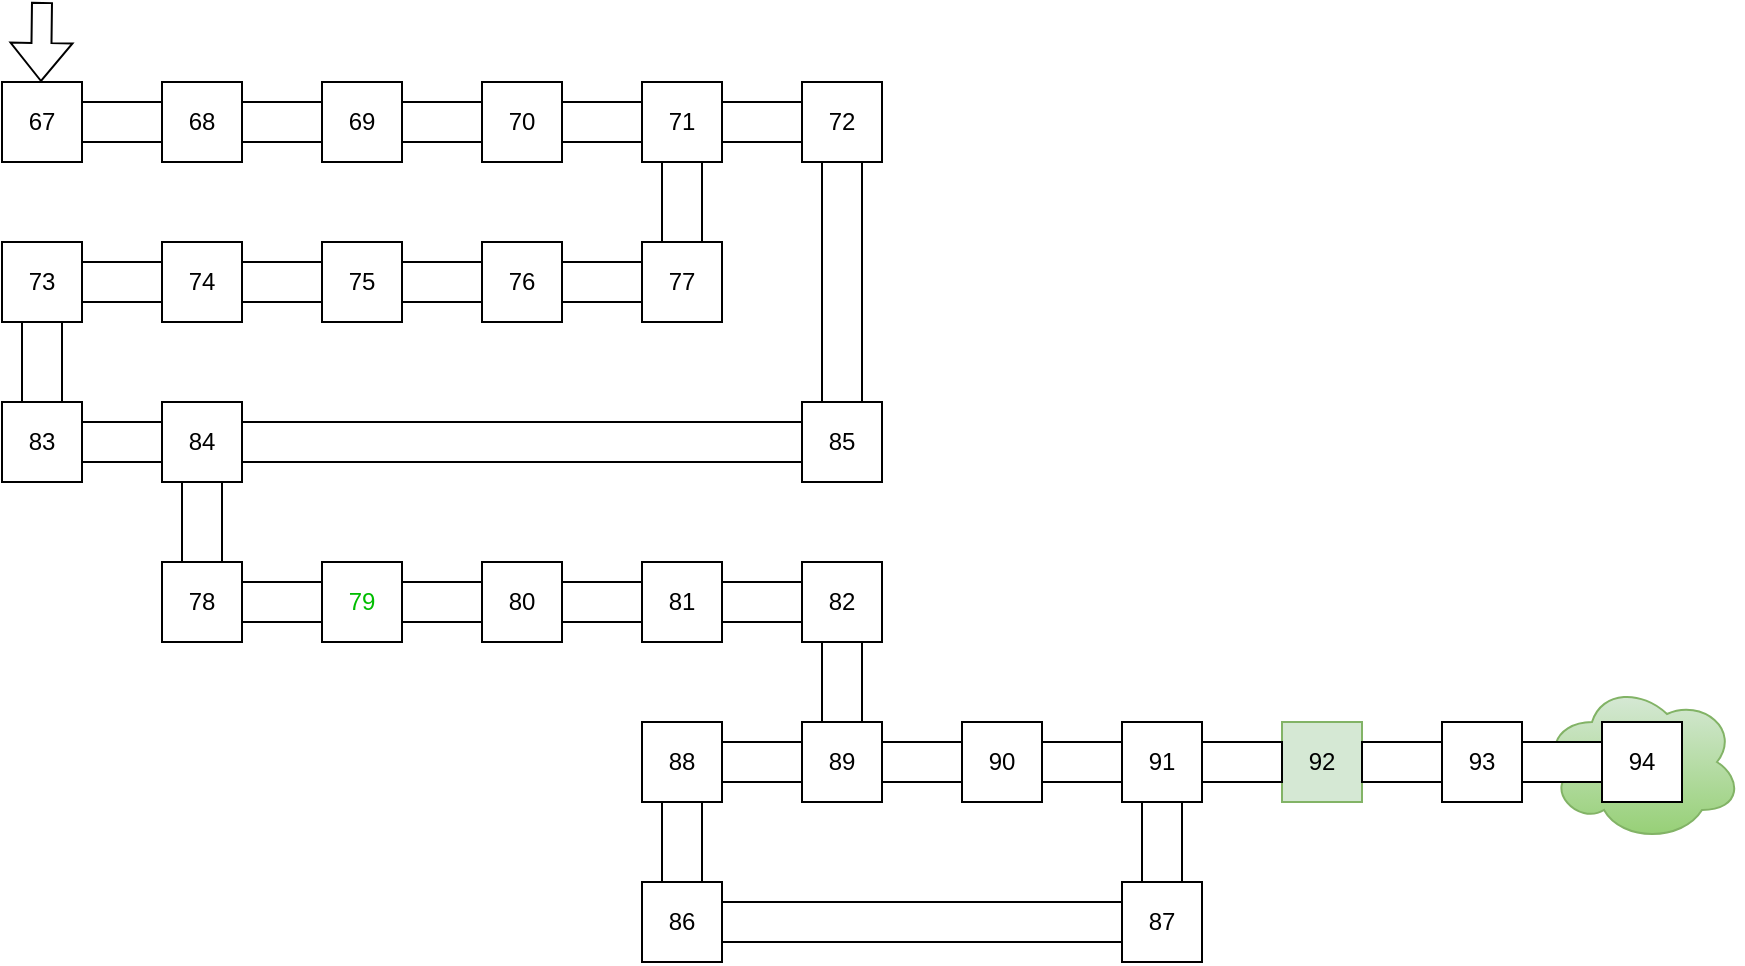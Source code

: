 <mxfile version="20.7.4" type="device"><diagram id="Y8nQ1RWzxwvZ7GXZuOPH" name="Page-1"><mxGraphModel dx="1160" dy="730" grid="1" gridSize="10" guides="1" tooltips="1" connect="1" arrows="1" fold="1" page="1" pageScale="1" pageWidth="850" pageHeight="1100" math="0" shadow="0"><root><mxCell id="0"/><mxCell id="1" parent="0"/><mxCell id="nUv0krqcC5N8Up3741jl-60" value="" style="ellipse;shape=cloud;whiteSpace=wrap;html=1;fillColor=#d5e8d4;gradientColor=#97d077;strokeColor=#82b366;" vertex="1" parent="1"><mxGeometry x="770" y="340" width="100" height="80" as="geometry"/></mxCell><mxCell id="nUv0krqcC5N8Up3741jl-1" value="67" style="rounded=0;whiteSpace=wrap;html=1;" vertex="1" parent="1"><mxGeometry y="40" width="40" height="40" as="geometry"/></mxCell><mxCell id="nUv0krqcC5N8Up3741jl-2" value="68" style="rounded=0;whiteSpace=wrap;html=1;" vertex="1" parent="1"><mxGeometry x="80" y="40" width="40" height="40" as="geometry"/></mxCell><mxCell id="nUv0krqcC5N8Up3741jl-3" value="69" style="rounded=0;whiteSpace=wrap;html=1;" vertex="1" parent="1"><mxGeometry x="160" y="40" width="40" height="40" as="geometry"/></mxCell><mxCell id="nUv0krqcC5N8Up3741jl-4" value="70" style="rounded=0;whiteSpace=wrap;html=1;" vertex="1" parent="1"><mxGeometry x="240" y="40" width="40" height="40" as="geometry"/></mxCell><mxCell id="nUv0krqcC5N8Up3741jl-5" value="71" style="rounded=0;whiteSpace=wrap;html=1;" vertex="1" parent="1"><mxGeometry x="320" y="40" width="40" height="40" as="geometry"/></mxCell><mxCell id="nUv0krqcC5N8Up3741jl-6" value="72" style="rounded=0;whiteSpace=wrap;html=1;" vertex="1" parent="1"><mxGeometry x="400" y="40" width="40" height="40" as="geometry"/></mxCell><mxCell id="nUv0krqcC5N8Up3741jl-7" value="73" style="rounded=0;whiteSpace=wrap;html=1;" vertex="1" parent="1"><mxGeometry y="120" width="40" height="40" as="geometry"/></mxCell><mxCell id="nUv0krqcC5N8Up3741jl-8" value="74" style="rounded=0;whiteSpace=wrap;html=1;" vertex="1" parent="1"><mxGeometry x="80" y="120" width="40" height="40" as="geometry"/></mxCell><mxCell id="nUv0krqcC5N8Up3741jl-9" value="75" style="rounded=0;whiteSpace=wrap;html=1;" vertex="1" parent="1"><mxGeometry x="160" y="120" width="40" height="40" as="geometry"/></mxCell><mxCell id="nUv0krqcC5N8Up3741jl-10" value="76" style="rounded=0;whiteSpace=wrap;html=1;" vertex="1" parent="1"><mxGeometry x="240" y="120" width="40" height="40" as="geometry"/></mxCell><mxCell id="nUv0krqcC5N8Up3741jl-11" value="77" style="rounded=0;whiteSpace=wrap;html=1;" vertex="1" parent="1"><mxGeometry x="320" y="120" width="40" height="40" as="geometry"/></mxCell><mxCell id="nUv0krqcC5N8Up3741jl-12" value="85" style="rounded=0;whiteSpace=wrap;html=1;" vertex="1" parent="1"><mxGeometry x="400" y="200" width="40" height="40" as="geometry"/></mxCell><mxCell id="nUv0krqcC5N8Up3741jl-13" value="83" style="rounded=0;whiteSpace=wrap;html=1;" vertex="1" parent="1"><mxGeometry y="200" width="40" height="40" as="geometry"/></mxCell><mxCell id="nUv0krqcC5N8Up3741jl-14" value="84" style="rounded=0;whiteSpace=wrap;html=1;" vertex="1" parent="1"><mxGeometry x="80" y="200" width="40" height="40" as="geometry"/></mxCell><mxCell id="nUv0krqcC5N8Up3741jl-15" value="78" style="rounded=0;whiteSpace=wrap;html=1;" vertex="1" parent="1"><mxGeometry x="80" y="280" width="40" height="40" as="geometry"/></mxCell><mxCell id="nUv0krqcC5N8Up3741jl-16" value="79" style="rounded=0;whiteSpace=wrap;html=1;fontColor=#00BD00;" vertex="1" parent="1"><mxGeometry x="160" y="280" width="40" height="40" as="geometry"/></mxCell><mxCell id="nUv0krqcC5N8Up3741jl-17" value="80" style="rounded=0;whiteSpace=wrap;html=1;" vertex="1" parent="1"><mxGeometry x="240" y="280" width="40" height="40" as="geometry"/></mxCell><mxCell id="nUv0krqcC5N8Up3741jl-18" value="81" style="rounded=0;whiteSpace=wrap;html=1;" vertex="1" parent="1"><mxGeometry x="320" y="280" width="40" height="40" as="geometry"/></mxCell><mxCell id="nUv0krqcC5N8Up3741jl-19" value="82" style="rounded=0;whiteSpace=wrap;html=1;" vertex="1" parent="1"><mxGeometry x="400" y="280" width="40" height="40" as="geometry"/></mxCell><mxCell id="nUv0krqcC5N8Up3741jl-20" value="89" style="rounded=0;whiteSpace=wrap;html=1;" vertex="1" parent="1"><mxGeometry x="400" y="360" width="40" height="40" as="geometry"/></mxCell><mxCell id="nUv0krqcC5N8Up3741jl-21" value="88" style="rounded=0;whiteSpace=wrap;html=1;" vertex="1" parent="1"><mxGeometry x="320" y="360" width="40" height="40" as="geometry"/></mxCell><mxCell id="nUv0krqcC5N8Up3741jl-22" value="86" style="rounded=0;whiteSpace=wrap;html=1;" vertex="1" parent="1"><mxGeometry x="320" y="440" width="40" height="40" as="geometry"/></mxCell><mxCell id="nUv0krqcC5N8Up3741jl-23" value="91" style="rounded=0;whiteSpace=wrap;html=1;" vertex="1" parent="1"><mxGeometry x="560" y="360" width="40" height="40" as="geometry"/></mxCell><mxCell id="nUv0krqcC5N8Up3741jl-24" value="90" style="rounded=0;whiteSpace=wrap;html=1;" vertex="1" parent="1"><mxGeometry x="480" y="360" width="40" height="40" as="geometry"/></mxCell><mxCell id="nUv0krqcC5N8Up3741jl-25" value="92" style="rounded=0;whiteSpace=wrap;html=1;fillColor=#d5e8d4;strokeColor=#82b366;" vertex="1" parent="1"><mxGeometry x="640" y="360" width="40" height="40" as="geometry"/></mxCell><mxCell id="nUv0krqcC5N8Up3741jl-26" value="93" style="rounded=0;whiteSpace=wrap;html=1;" vertex="1" parent="1"><mxGeometry x="720" y="360" width="40" height="40" as="geometry"/></mxCell><mxCell id="nUv0krqcC5N8Up3741jl-27" value="87" style="rounded=0;whiteSpace=wrap;html=1;" vertex="1" parent="1"><mxGeometry x="560" y="440" width="40" height="40" as="geometry"/></mxCell><mxCell id="nUv0krqcC5N8Up3741jl-28" value="" style="rounded=0;whiteSpace=wrap;html=1;rotation=90;" vertex="1" parent="1"><mxGeometry x="50" y="40" width="20" height="40" as="geometry"/></mxCell><mxCell id="nUv0krqcC5N8Up3741jl-29" value="" style="rounded=0;whiteSpace=wrap;html=1;rotation=90;" vertex="1" parent="1"><mxGeometry x="130" y="40" width="20" height="40" as="geometry"/></mxCell><mxCell id="nUv0krqcC5N8Up3741jl-30" value="" style="rounded=0;whiteSpace=wrap;html=1;rotation=90;" vertex="1" parent="1"><mxGeometry x="210" y="40" width="20" height="40" as="geometry"/></mxCell><mxCell id="nUv0krqcC5N8Up3741jl-31" value="" style="rounded=0;whiteSpace=wrap;html=1;rotation=90;" vertex="1" parent="1"><mxGeometry x="290" y="40" width="20" height="40" as="geometry"/></mxCell><mxCell id="nUv0krqcC5N8Up3741jl-32" value="" style="rounded=0;whiteSpace=wrap;html=1;rotation=90;" vertex="1" parent="1"><mxGeometry x="370" y="40" width="20" height="40" as="geometry"/></mxCell><mxCell id="nUv0krqcC5N8Up3741jl-33" value="" style="rounded=0;whiteSpace=wrap;html=1;rotation=90;" vertex="1" parent="1"><mxGeometry x="50" y="120" width="20" height="40" as="geometry"/></mxCell><mxCell id="nUv0krqcC5N8Up3741jl-34" value="" style="rounded=0;whiteSpace=wrap;html=1;rotation=90;" vertex="1" parent="1"><mxGeometry x="130" y="120" width="20" height="40" as="geometry"/></mxCell><mxCell id="nUv0krqcC5N8Up3741jl-35" value="" style="rounded=0;whiteSpace=wrap;html=1;rotation=90;" vertex="1" parent="1"><mxGeometry x="210" y="120" width="20" height="40" as="geometry"/></mxCell><mxCell id="nUv0krqcC5N8Up3741jl-36" value="" style="rounded=0;whiteSpace=wrap;html=1;rotation=90;" vertex="1" parent="1"><mxGeometry x="290" y="120" width="20" height="40" as="geometry"/></mxCell><mxCell id="nUv0krqcC5N8Up3741jl-37" value="" style="rounded=0;whiteSpace=wrap;html=1;rotation=90;" vertex="1" parent="1"><mxGeometry x="50" y="200" width="20" height="40" as="geometry"/></mxCell><mxCell id="nUv0krqcC5N8Up3741jl-38" value="" style="rounded=0;whiteSpace=wrap;html=1;rotation=90;" vertex="1" parent="1"><mxGeometry x="250" y="80" width="20" height="280" as="geometry"/></mxCell><mxCell id="nUv0krqcC5N8Up3741jl-39" value="" style="rounded=0;whiteSpace=wrap;html=1;rotation=90;" vertex="1" parent="1"><mxGeometry x="130" y="280" width="20" height="40" as="geometry"/></mxCell><mxCell id="nUv0krqcC5N8Up3741jl-40" value="" style="rounded=0;whiteSpace=wrap;html=1;rotation=90;" vertex="1" parent="1"><mxGeometry x="210" y="280" width="20" height="40" as="geometry"/></mxCell><mxCell id="nUv0krqcC5N8Up3741jl-41" value="" style="rounded=0;whiteSpace=wrap;html=1;rotation=90;" vertex="1" parent="1"><mxGeometry x="290" y="280" width="20" height="40" as="geometry"/></mxCell><mxCell id="nUv0krqcC5N8Up3741jl-42" value="" style="rounded=0;whiteSpace=wrap;html=1;rotation=90;" vertex="1" parent="1"><mxGeometry x="370" y="280" width="20" height="40" as="geometry"/></mxCell><mxCell id="nUv0krqcC5N8Up3741jl-43" value="" style="rounded=0;whiteSpace=wrap;html=1;rotation=90;" vertex="1" parent="1"><mxGeometry x="370" y="360" width="20" height="40" as="geometry"/></mxCell><mxCell id="nUv0krqcC5N8Up3741jl-44" value="" style="rounded=0;whiteSpace=wrap;html=1;rotation=90;" vertex="1" parent="1"><mxGeometry x="450" y="360" width="20" height="40" as="geometry"/></mxCell><mxCell id="nUv0krqcC5N8Up3741jl-45" value="" style="rounded=0;whiteSpace=wrap;html=1;rotation=90;" vertex="1" parent="1"><mxGeometry x="530" y="360" width="20" height="40" as="geometry"/></mxCell><mxCell id="nUv0krqcC5N8Up3741jl-46" value="" style="rounded=0;whiteSpace=wrap;html=1;rotation=90;" vertex="1" parent="1"><mxGeometry x="610" y="360" width="20" height="40" as="geometry"/></mxCell><mxCell id="nUv0krqcC5N8Up3741jl-47" value="" style="rounded=0;whiteSpace=wrap;html=1;rotation=90;" vertex="1" parent="1"><mxGeometry x="690" y="360" width="20" height="40" as="geometry"/></mxCell><mxCell id="nUv0krqcC5N8Up3741jl-48" value="" style="rounded=0;whiteSpace=wrap;html=1;rotation=90;" vertex="1" parent="1"><mxGeometry x="450" y="360" width="20" height="200" as="geometry"/></mxCell><mxCell id="nUv0krqcC5N8Up3741jl-49" value="" style="rounded=0;whiteSpace=wrap;html=1;" vertex="1" parent="1"><mxGeometry x="330" y="80" width="20" height="40" as="geometry"/></mxCell><mxCell id="nUv0krqcC5N8Up3741jl-50" value="" style="rounded=0;whiteSpace=wrap;html=1;" vertex="1" parent="1"><mxGeometry x="10" y="160" width="20" height="40" as="geometry"/></mxCell><mxCell id="nUv0krqcC5N8Up3741jl-51" value="" style="rounded=0;whiteSpace=wrap;html=1;" vertex="1" parent="1"><mxGeometry x="410" y="80" width="20" height="120" as="geometry"/></mxCell><mxCell id="nUv0krqcC5N8Up3741jl-52" value="" style="rounded=0;whiteSpace=wrap;html=1;" vertex="1" parent="1"><mxGeometry x="90" y="240" width="20" height="40" as="geometry"/></mxCell><mxCell id="nUv0krqcC5N8Up3741jl-53" value="" style="rounded=0;whiteSpace=wrap;html=1;" vertex="1" parent="1"><mxGeometry x="410" y="320" width="20" height="40" as="geometry"/></mxCell><mxCell id="nUv0krqcC5N8Up3741jl-54" value="" style="rounded=0;whiteSpace=wrap;html=1;" vertex="1" parent="1"><mxGeometry x="330" y="400" width="20" height="40" as="geometry"/></mxCell><mxCell id="nUv0krqcC5N8Up3741jl-55" value="" style="rounded=0;whiteSpace=wrap;html=1;" vertex="1" parent="1"><mxGeometry x="570" y="400" width="20" height="40" as="geometry"/></mxCell><mxCell id="nUv0krqcC5N8Up3741jl-56" value="" style="shape=flexArrow;endArrow=classic;html=1;rounded=0;" edge="1" parent="1"><mxGeometry width="50" height="50" relative="1" as="geometry"><mxPoint x="20" as="sourcePoint"/><mxPoint x="19.5" y="40" as="targetPoint"/></mxGeometry></mxCell><mxCell id="nUv0krqcC5N8Up3741jl-57" value="94" style="rounded=0;whiteSpace=wrap;html=1;" vertex="1" parent="1"><mxGeometry x="800" y="360" width="40" height="40" as="geometry"/></mxCell><mxCell id="nUv0krqcC5N8Up3741jl-58" value="" style="rounded=0;whiteSpace=wrap;html=1;rotation=90;" vertex="1" parent="1"><mxGeometry x="770" y="360" width="20" height="40" as="geometry"/></mxCell></root></mxGraphModel></diagram></mxfile>